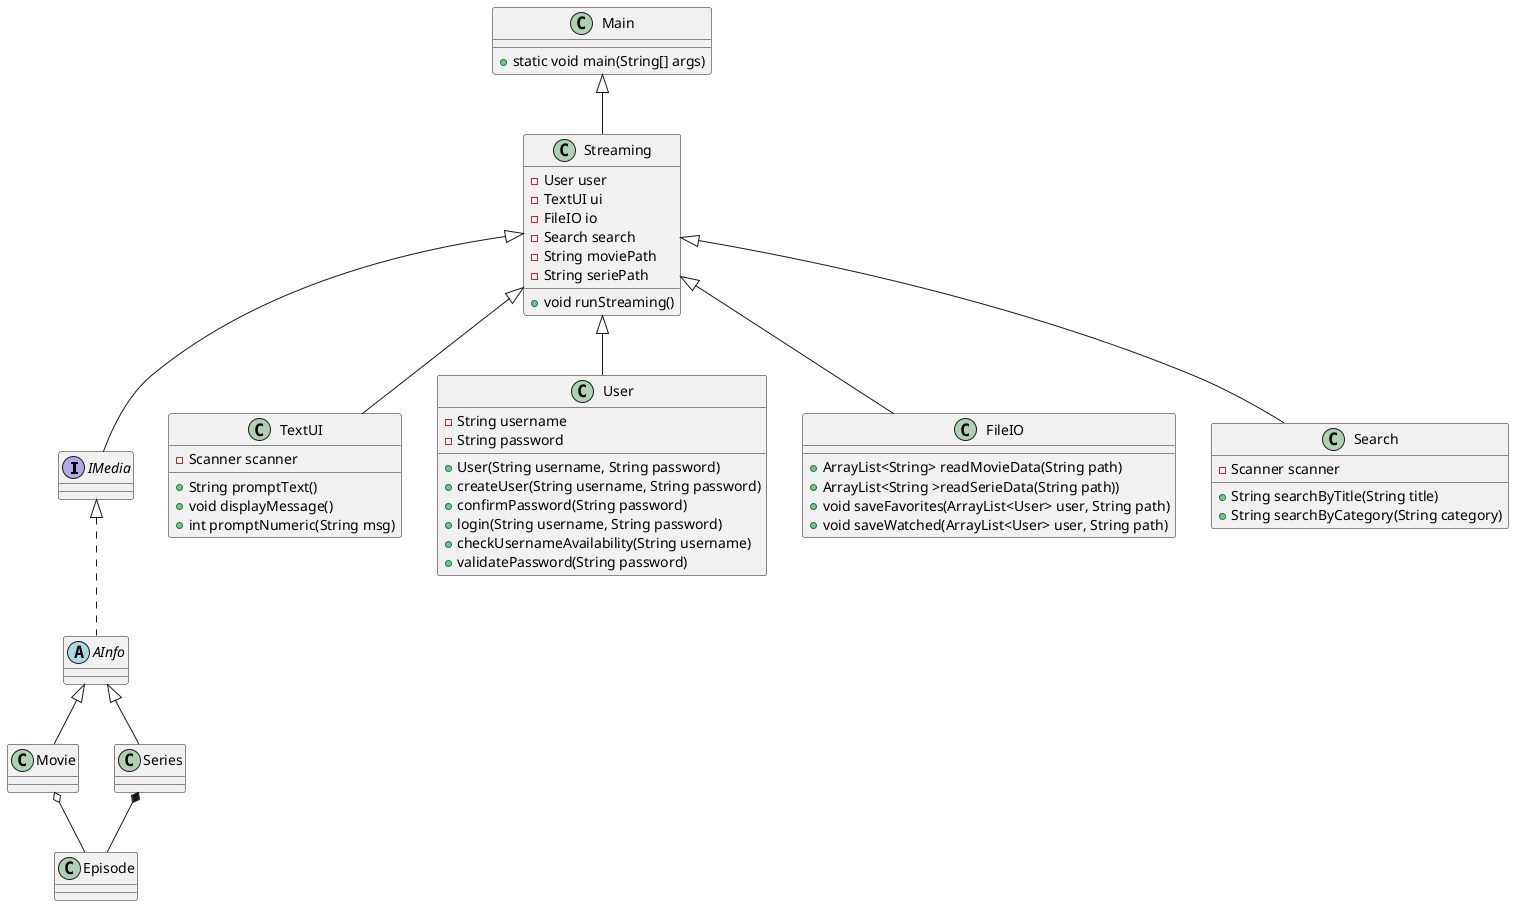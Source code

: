 @startuml

interface IMedia {
}

abstract AInfo {
}

class Movie {
}


class Series {
}

class TextUI {
- Scanner scanner
+ String promptText()
+ void displayMessage()
+ int promptNumeric(String msg)
}

class User {
- String username
- String password
+ User(String username, String password)
'Methods
+ createUser(String username, String password)
+ confirmPassword(String password)
+ login(String username, String password)
+ checkUsernameAvailability(String username)
+ validatePassword(String password)
}

class Streaming {
- User user
- TextUI ui
- FileIO io
- Search search
- String moviePath
- String seriePath
+ void runStreaming()
}

class Main {
+ static void main(String[] args)
}

class FileIO {
+ ArrayList<String> readMovieData(String path)
+ ArrayList<String >readSerieData(String path))
+ void saveFavorites(ArrayList<User> user, String path)
+ void saveWatched(ArrayList<User> user, String path)
}

class Search {
- Scanner scanner
+ String searchByTitle(String title)
+ String searchByCategory(String category)
}
class Episode{

}

Main <|-- Streaming
Streaming <|-- IMedia
Streaming <|-- User
Streaming <|-- Search
Streaming <|-- TextUI
IMedia <|.. AInfo
Streaming <|-- FileIO
AInfo <|-- Movie
AInfo <|-- Series
Series *-- Episode
Movie o-- Episode

@enduml